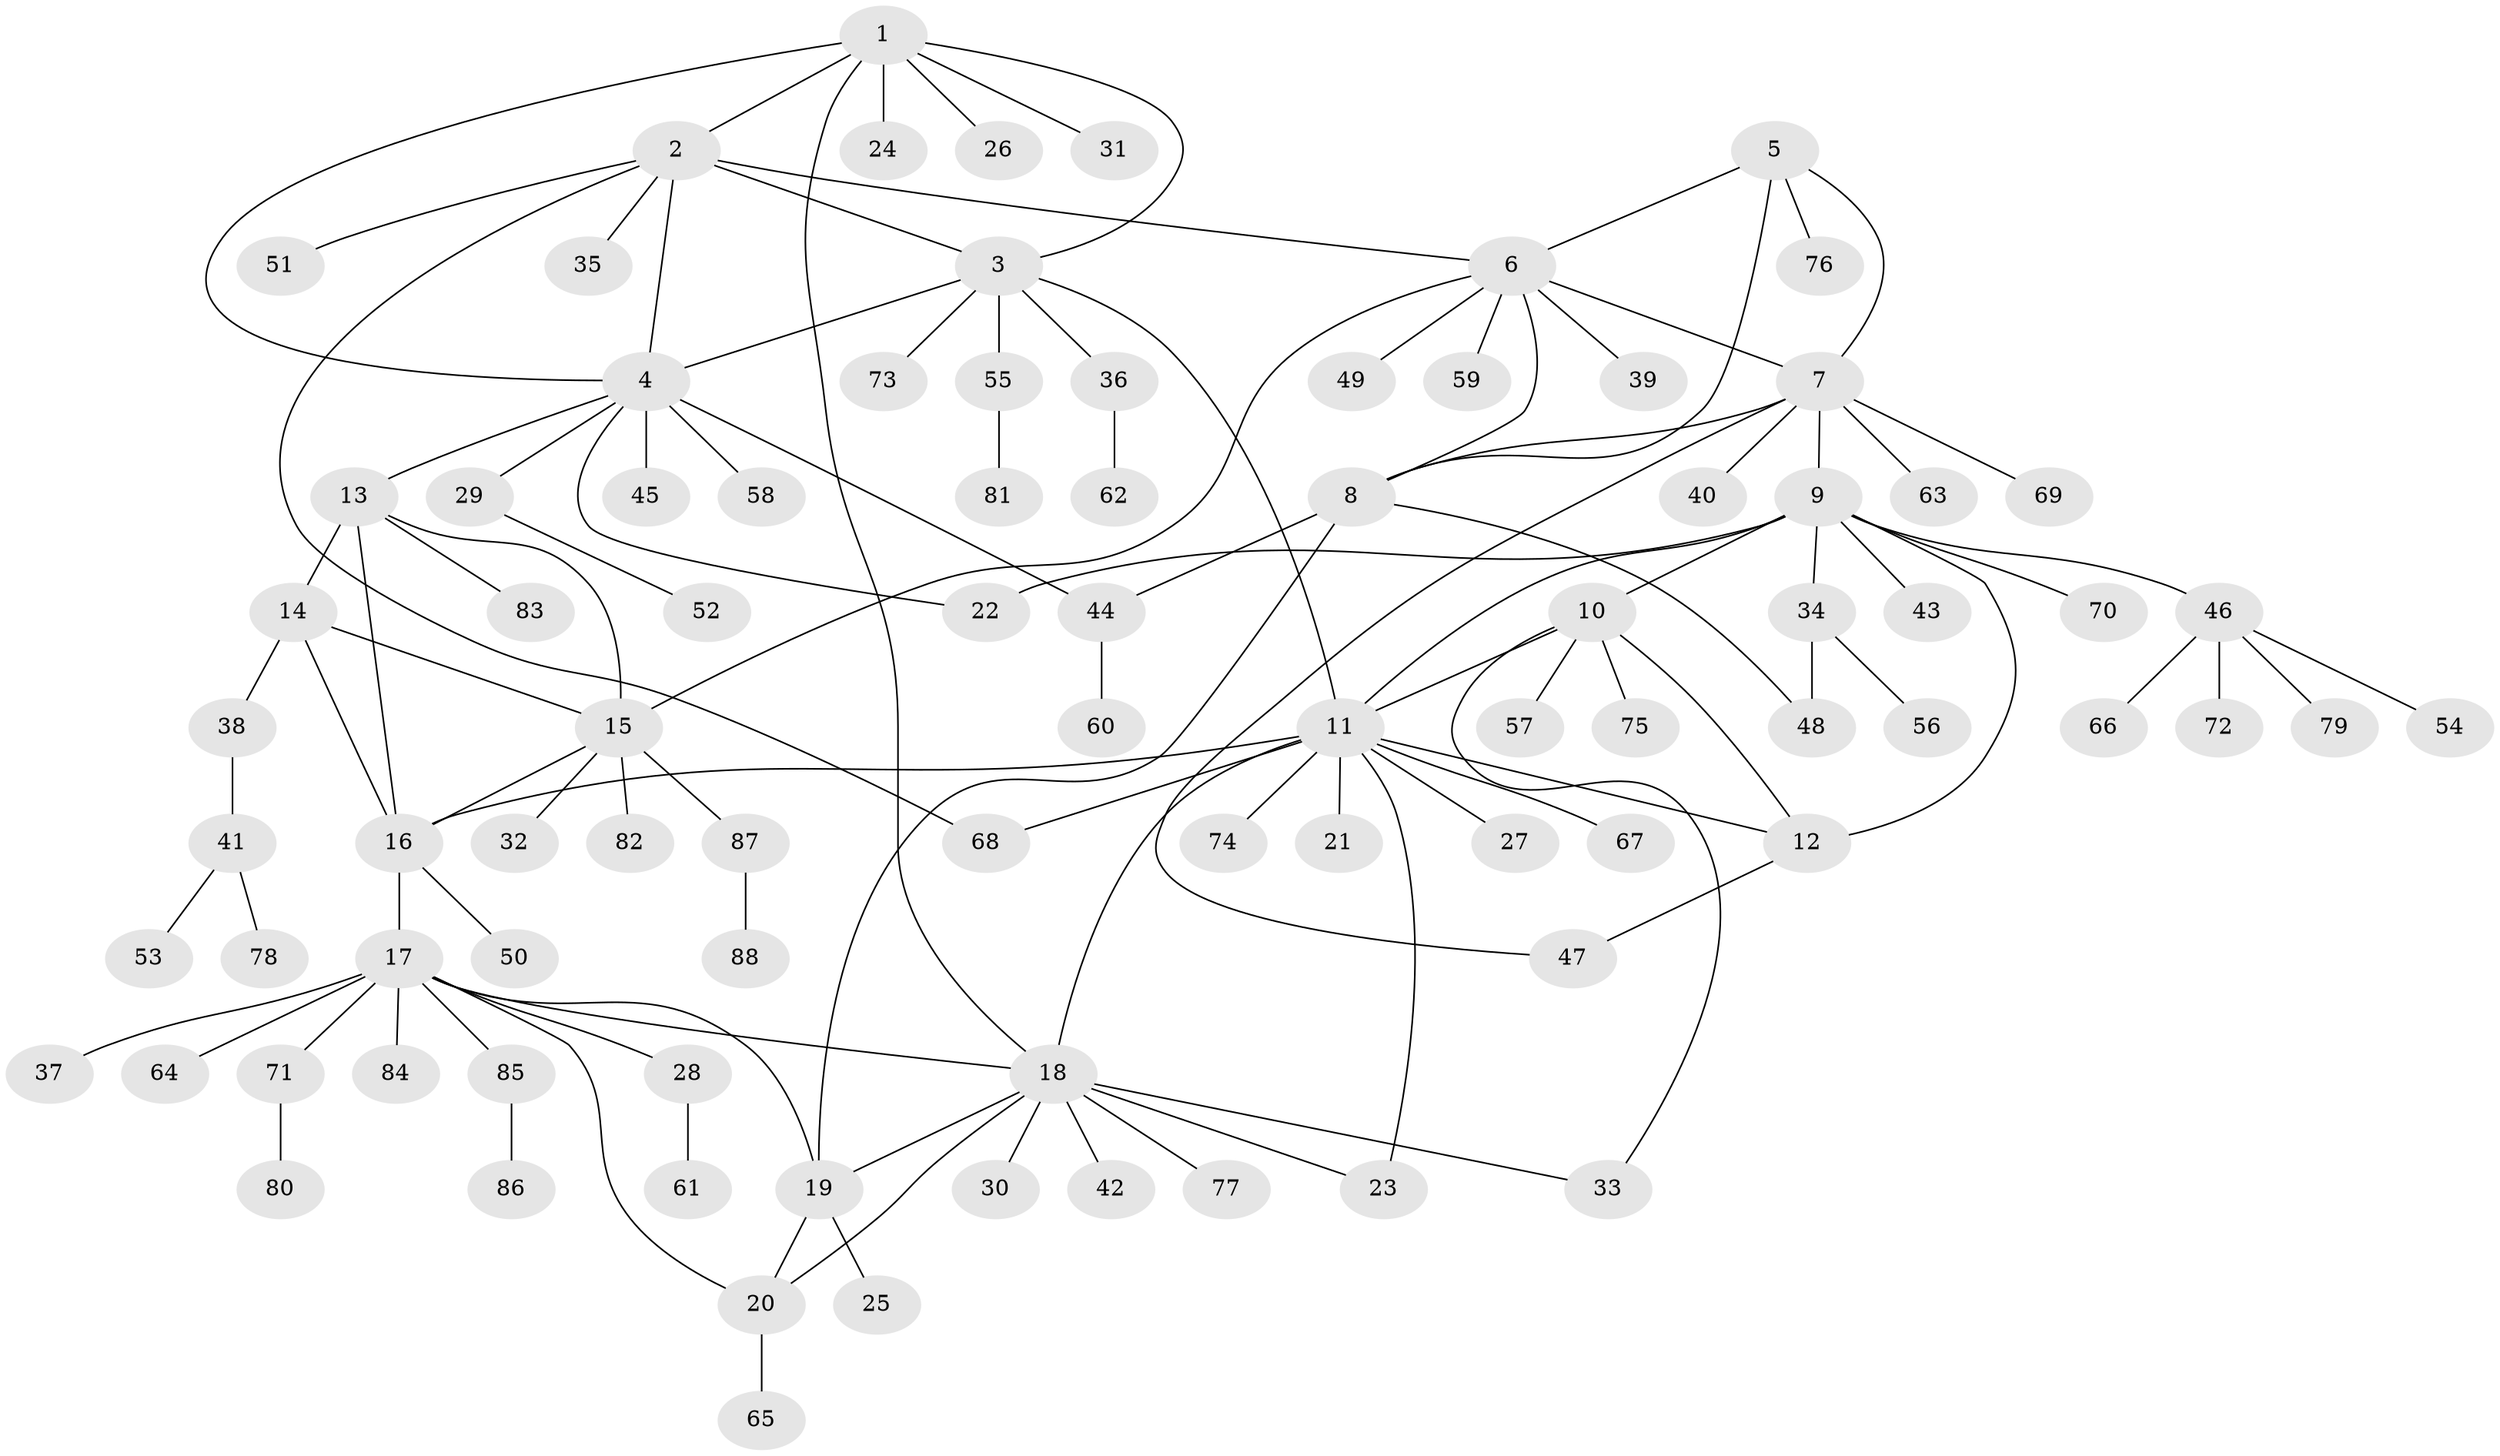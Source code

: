 // Generated by graph-tools (version 1.1) at 2025/55/03/09/25 04:55:20]
// undirected, 88 vertices, 115 edges
graph export_dot {
graph [start="1"]
  node [color=gray90,style=filled];
  1;
  2;
  3;
  4;
  5;
  6;
  7;
  8;
  9;
  10;
  11;
  12;
  13;
  14;
  15;
  16;
  17;
  18;
  19;
  20;
  21;
  22;
  23;
  24;
  25;
  26;
  27;
  28;
  29;
  30;
  31;
  32;
  33;
  34;
  35;
  36;
  37;
  38;
  39;
  40;
  41;
  42;
  43;
  44;
  45;
  46;
  47;
  48;
  49;
  50;
  51;
  52;
  53;
  54;
  55;
  56;
  57;
  58;
  59;
  60;
  61;
  62;
  63;
  64;
  65;
  66;
  67;
  68;
  69;
  70;
  71;
  72;
  73;
  74;
  75;
  76;
  77;
  78;
  79;
  80;
  81;
  82;
  83;
  84;
  85;
  86;
  87;
  88;
  1 -- 2;
  1 -- 3;
  1 -- 4;
  1 -- 18;
  1 -- 24;
  1 -- 26;
  1 -- 31;
  2 -- 3;
  2 -- 4;
  2 -- 6;
  2 -- 35;
  2 -- 51;
  2 -- 68;
  3 -- 4;
  3 -- 11;
  3 -- 36;
  3 -- 55;
  3 -- 73;
  4 -- 13;
  4 -- 22;
  4 -- 29;
  4 -- 44;
  4 -- 45;
  4 -- 58;
  5 -- 6;
  5 -- 7;
  5 -- 8;
  5 -- 76;
  6 -- 7;
  6 -- 8;
  6 -- 15;
  6 -- 39;
  6 -- 49;
  6 -- 59;
  7 -- 8;
  7 -- 9;
  7 -- 40;
  7 -- 47;
  7 -- 63;
  7 -- 69;
  8 -- 19;
  8 -- 44;
  8 -- 48;
  9 -- 10;
  9 -- 11;
  9 -- 12;
  9 -- 22;
  9 -- 34;
  9 -- 43;
  9 -- 46;
  9 -- 70;
  10 -- 11;
  10 -- 12;
  10 -- 33;
  10 -- 57;
  10 -- 75;
  11 -- 12;
  11 -- 16;
  11 -- 18;
  11 -- 21;
  11 -- 23;
  11 -- 27;
  11 -- 67;
  11 -- 68;
  11 -- 74;
  12 -- 47;
  13 -- 14;
  13 -- 15;
  13 -- 16;
  13 -- 83;
  14 -- 15;
  14 -- 16;
  14 -- 38;
  15 -- 16;
  15 -- 32;
  15 -- 82;
  15 -- 87;
  16 -- 17;
  16 -- 50;
  17 -- 18;
  17 -- 19;
  17 -- 20;
  17 -- 28;
  17 -- 37;
  17 -- 64;
  17 -- 71;
  17 -- 84;
  17 -- 85;
  18 -- 19;
  18 -- 20;
  18 -- 23;
  18 -- 30;
  18 -- 33;
  18 -- 42;
  18 -- 77;
  19 -- 20;
  19 -- 25;
  20 -- 65;
  28 -- 61;
  29 -- 52;
  34 -- 48;
  34 -- 56;
  36 -- 62;
  38 -- 41;
  41 -- 53;
  41 -- 78;
  44 -- 60;
  46 -- 54;
  46 -- 66;
  46 -- 72;
  46 -- 79;
  55 -- 81;
  71 -- 80;
  85 -- 86;
  87 -- 88;
}
